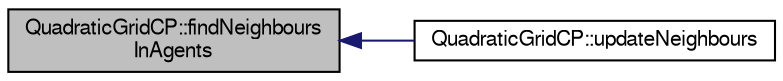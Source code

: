 digraph "QuadraticGridCP::findNeighboursInAgents"
{
  edge [fontname="FreeSans",fontsize="10",labelfontname="FreeSans",labelfontsize="10"];
  node [fontname="FreeSans",fontsize="10",shape=record];
  rankdir="LR";
  Node1 [label="QuadraticGridCP::findNeighbours\lInAgents",height=0.2,width=0.4,color="black", fillcolor="grey75", style="filled" fontcolor="black"];
  Node1 -> Node2 [dir="back",color="midnightblue",fontsize="10",style="solid",fontname="FreeSans"];
  Node2 [label="QuadraticGridCP::updateNeighbours",height=0.2,width=0.4,color="black", fillcolor="white", style="filled",URL="$class_quadratic_grid_c_p.html#a2c3bb856105d9888f7c2d043296303f5",tooltip="Update the neighbours of _agents. "];
}
